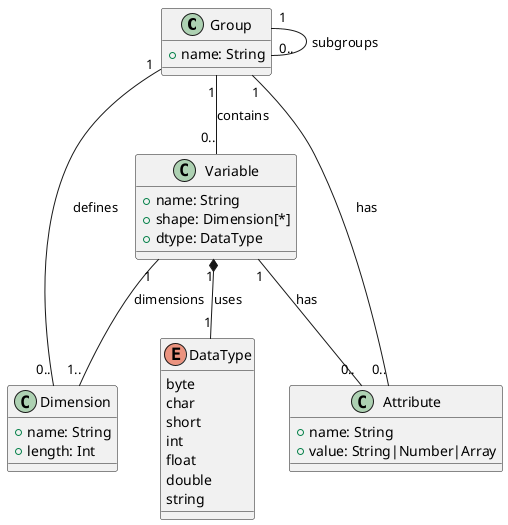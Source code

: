 @startuml
class Group {
  + name: String
}

class Dimension {
  + name: String
  + length: Int
}

class Variable {
  + name: String
  + shape: Dimension[*]
  + dtype: DataType
}

class Attribute {
  + name: String
  + value: String|Number|Array
}

enum DataType {
  byte
  char
  short
  int
  float
  double
  string
}

' === Relationships ===
Group "1" -- "0.." Group : subgroups
Group "1" -- "0.." Dimension : defines
Group "1" -- "0.." Variable : contains
Group "1" -- "0.." Attribute : has

Variable "1" -- "0.." Attribute : has
Variable "1" *-- "1" DataType : uses
Variable "1" -- "1.." Dimension : dimensions
@enduml
